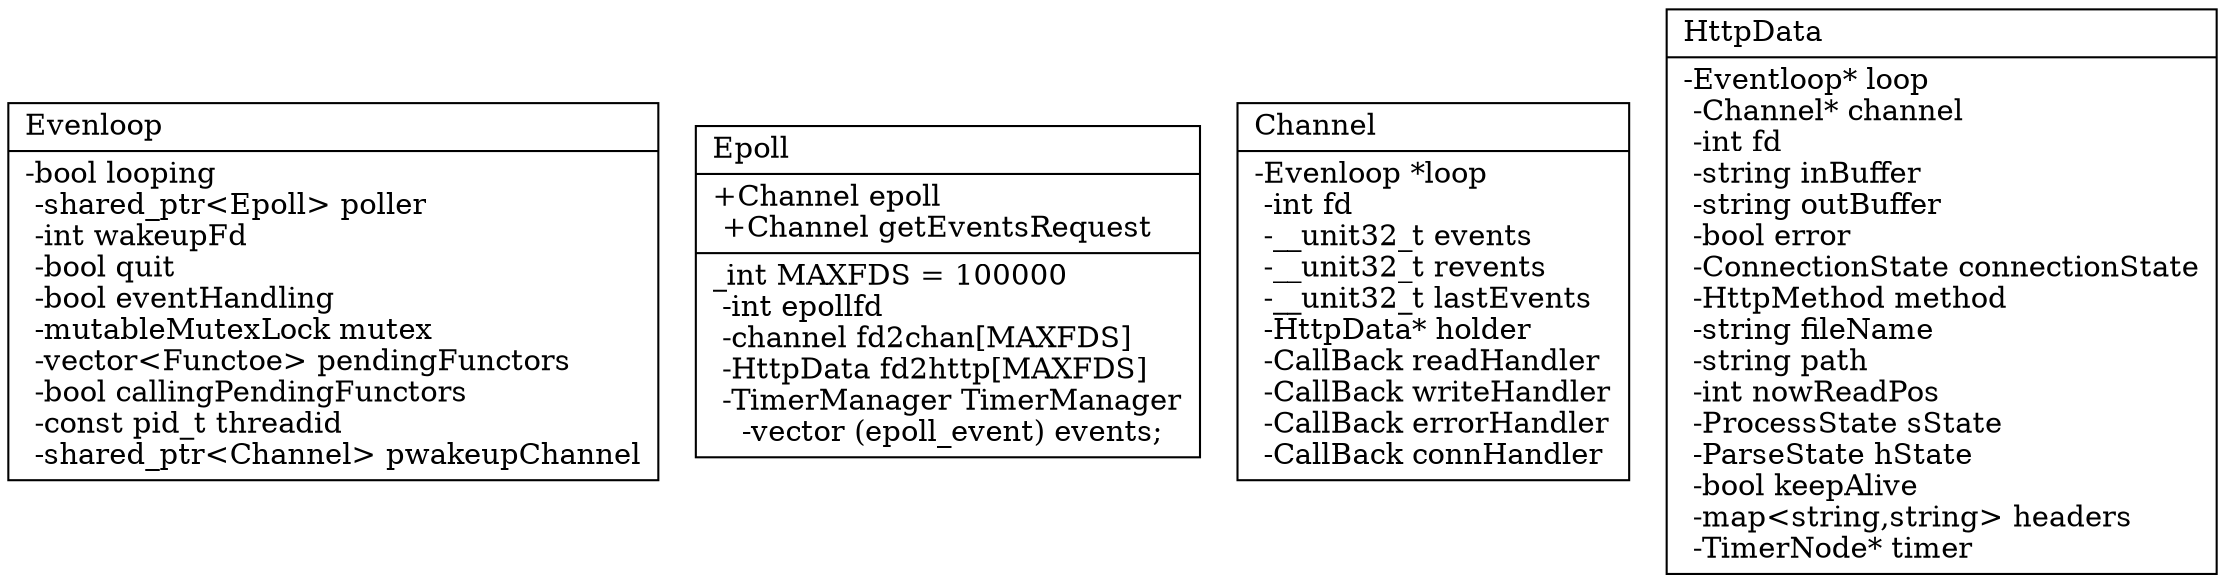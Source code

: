 digraph{
    Eventloop[shape = record,label = "{
        Evenloop\l
        |
        -bool looping\l
        -shared_ptr\<Epoll\> poller\l
        -int wakeupFd\l
        -bool quit\l
        -bool eventHandling\l
        -mutableMutexLock mutex\l
        -vector\<Functoe\> pendingFunctors\l
        -bool callingPendingFunctors\l
        -const pid_t threadid\l
        -shared_ptr\<Channel\> pwakeupChannel\l
    }"]

    Epoll[shape = record,label ="{
        Epoll\l
        |
        +Channel epoll\l
        +Channel getEventsRequest\l
        |
        _int MAXFDS = 100000\l
        -int epollfd\l
        -channel fd2chan[MAXFDS]\l
        -HttpData fd2http[MAXFDS]\l
        -TimerManager TimerManager\l
        -vector (epoll_event) events;
    }"]
    
    Channel[shape = record ,label = "{
        Channel\l
        |
        -Evenloop *loop\l
        -int fd\l
        -__unit32_t events\l
        -__unit32_t revents\l
        -__unit32_t lastEvents\l
        -HttpData* holder\l
        -CallBack readHandler\l
        -CallBack writeHandler\l
        -CallBack errorHandler\l
        -CallBack connHandler\l
    }"]

    HttpData[shape = record,label = "{
        HttpData\l
        |
        -Eventloop* loop\l
        -Channel* channel\l
        -int fd\l
        -string inBuffer\l
        -string outBuffer\l
        -bool error\l
        -ConnectionState connectionState\l
        -HttpMethod method\l
        -string fileName\l
        -string path\l
        -int nowReadPos\l
        -ProcessState sState\l
        -ParseState hState\l
        -bool keepAlive\l
        -map\<string,string\> headers\l
        -TimerNode* timer\l
    }"]
}
